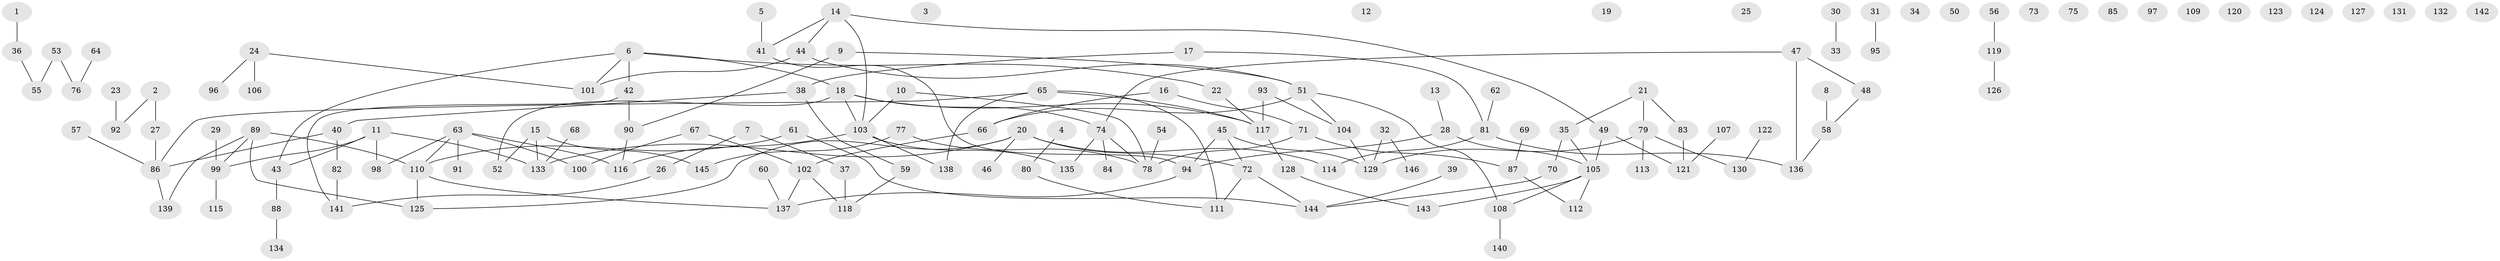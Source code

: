 // Generated by graph-tools (version 1.1) at 2025/33/03/09/25 02:33:42]
// undirected, 146 vertices, 159 edges
graph export_dot {
graph [start="1"]
  node [color=gray90,style=filled];
  1;
  2;
  3;
  4;
  5;
  6;
  7;
  8;
  9;
  10;
  11;
  12;
  13;
  14;
  15;
  16;
  17;
  18;
  19;
  20;
  21;
  22;
  23;
  24;
  25;
  26;
  27;
  28;
  29;
  30;
  31;
  32;
  33;
  34;
  35;
  36;
  37;
  38;
  39;
  40;
  41;
  42;
  43;
  44;
  45;
  46;
  47;
  48;
  49;
  50;
  51;
  52;
  53;
  54;
  55;
  56;
  57;
  58;
  59;
  60;
  61;
  62;
  63;
  64;
  65;
  66;
  67;
  68;
  69;
  70;
  71;
  72;
  73;
  74;
  75;
  76;
  77;
  78;
  79;
  80;
  81;
  82;
  83;
  84;
  85;
  86;
  87;
  88;
  89;
  90;
  91;
  92;
  93;
  94;
  95;
  96;
  97;
  98;
  99;
  100;
  101;
  102;
  103;
  104;
  105;
  106;
  107;
  108;
  109;
  110;
  111;
  112;
  113;
  114;
  115;
  116;
  117;
  118;
  119;
  120;
  121;
  122;
  123;
  124;
  125;
  126;
  127;
  128;
  129;
  130;
  131;
  132;
  133;
  134;
  135;
  136;
  137;
  138;
  139;
  140;
  141;
  142;
  143;
  144;
  145;
  146;
  1 -- 36;
  2 -- 27;
  2 -- 92;
  4 -- 80;
  5 -- 41;
  6 -- 18;
  6 -- 22;
  6 -- 42;
  6 -- 43;
  6 -- 101;
  7 -- 26;
  7 -- 37;
  8 -- 58;
  9 -- 51;
  9 -- 90;
  10 -- 78;
  10 -- 103;
  11 -- 43;
  11 -- 98;
  11 -- 99;
  11 -- 133;
  13 -- 28;
  14 -- 41;
  14 -- 44;
  14 -- 49;
  14 -- 103;
  15 -- 52;
  15 -- 133;
  15 -- 145;
  16 -- 66;
  16 -- 71;
  17 -- 38;
  17 -- 81;
  18 -- 52;
  18 -- 74;
  18 -- 103;
  18 -- 117;
  20 -- 46;
  20 -- 72;
  20 -- 114;
  20 -- 125;
  20 -- 133;
  21 -- 35;
  21 -- 79;
  21 -- 83;
  22 -- 117;
  23 -- 92;
  24 -- 96;
  24 -- 101;
  24 -- 106;
  26 -- 141;
  27 -- 86;
  28 -- 94;
  28 -- 105;
  29 -- 99;
  30 -- 33;
  31 -- 95;
  32 -- 129;
  32 -- 146;
  35 -- 70;
  35 -- 105;
  36 -- 55;
  37 -- 118;
  38 -- 40;
  38 -- 59;
  39 -- 144;
  40 -- 82;
  40 -- 86;
  41 -- 94;
  42 -- 90;
  42 -- 141;
  43 -- 88;
  44 -- 51;
  44 -- 101;
  45 -- 72;
  45 -- 94;
  45 -- 129;
  47 -- 48;
  47 -- 74;
  47 -- 136;
  48 -- 58;
  49 -- 105;
  49 -- 121;
  51 -- 66;
  51 -- 104;
  51 -- 108;
  53 -- 55;
  53 -- 76;
  54 -- 78;
  56 -- 119;
  57 -- 86;
  58 -- 136;
  59 -- 118;
  60 -- 137;
  61 -- 110;
  61 -- 144;
  62 -- 81;
  63 -- 91;
  63 -- 98;
  63 -- 100;
  63 -- 110;
  63 -- 116;
  64 -- 76;
  65 -- 86;
  65 -- 111;
  65 -- 117;
  65 -- 138;
  66 -- 102;
  67 -- 100;
  67 -- 102;
  68 -- 133;
  69 -- 87;
  70 -- 144;
  71 -- 78;
  71 -- 87;
  72 -- 111;
  72 -- 144;
  74 -- 78;
  74 -- 84;
  74 -- 135;
  77 -- 78;
  77 -- 145;
  79 -- 113;
  79 -- 129;
  79 -- 130;
  80 -- 111;
  81 -- 114;
  81 -- 136;
  82 -- 141;
  83 -- 121;
  86 -- 139;
  87 -- 112;
  88 -- 134;
  89 -- 99;
  89 -- 110;
  89 -- 125;
  89 -- 139;
  90 -- 116;
  93 -- 104;
  93 -- 117;
  94 -- 137;
  99 -- 115;
  102 -- 118;
  102 -- 137;
  103 -- 116;
  103 -- 135;
  103 -- 138;
  104 -- 129;
  105 -- 108;
  105 -- 112;
  105 -- 143;
  107 -- 121;
  108 -- 140;
  110 -- 125;
  110 -- 137;
  117 -- 128;
  119 -- 126;
  122 -- 130;
  128 -- 143;
}
